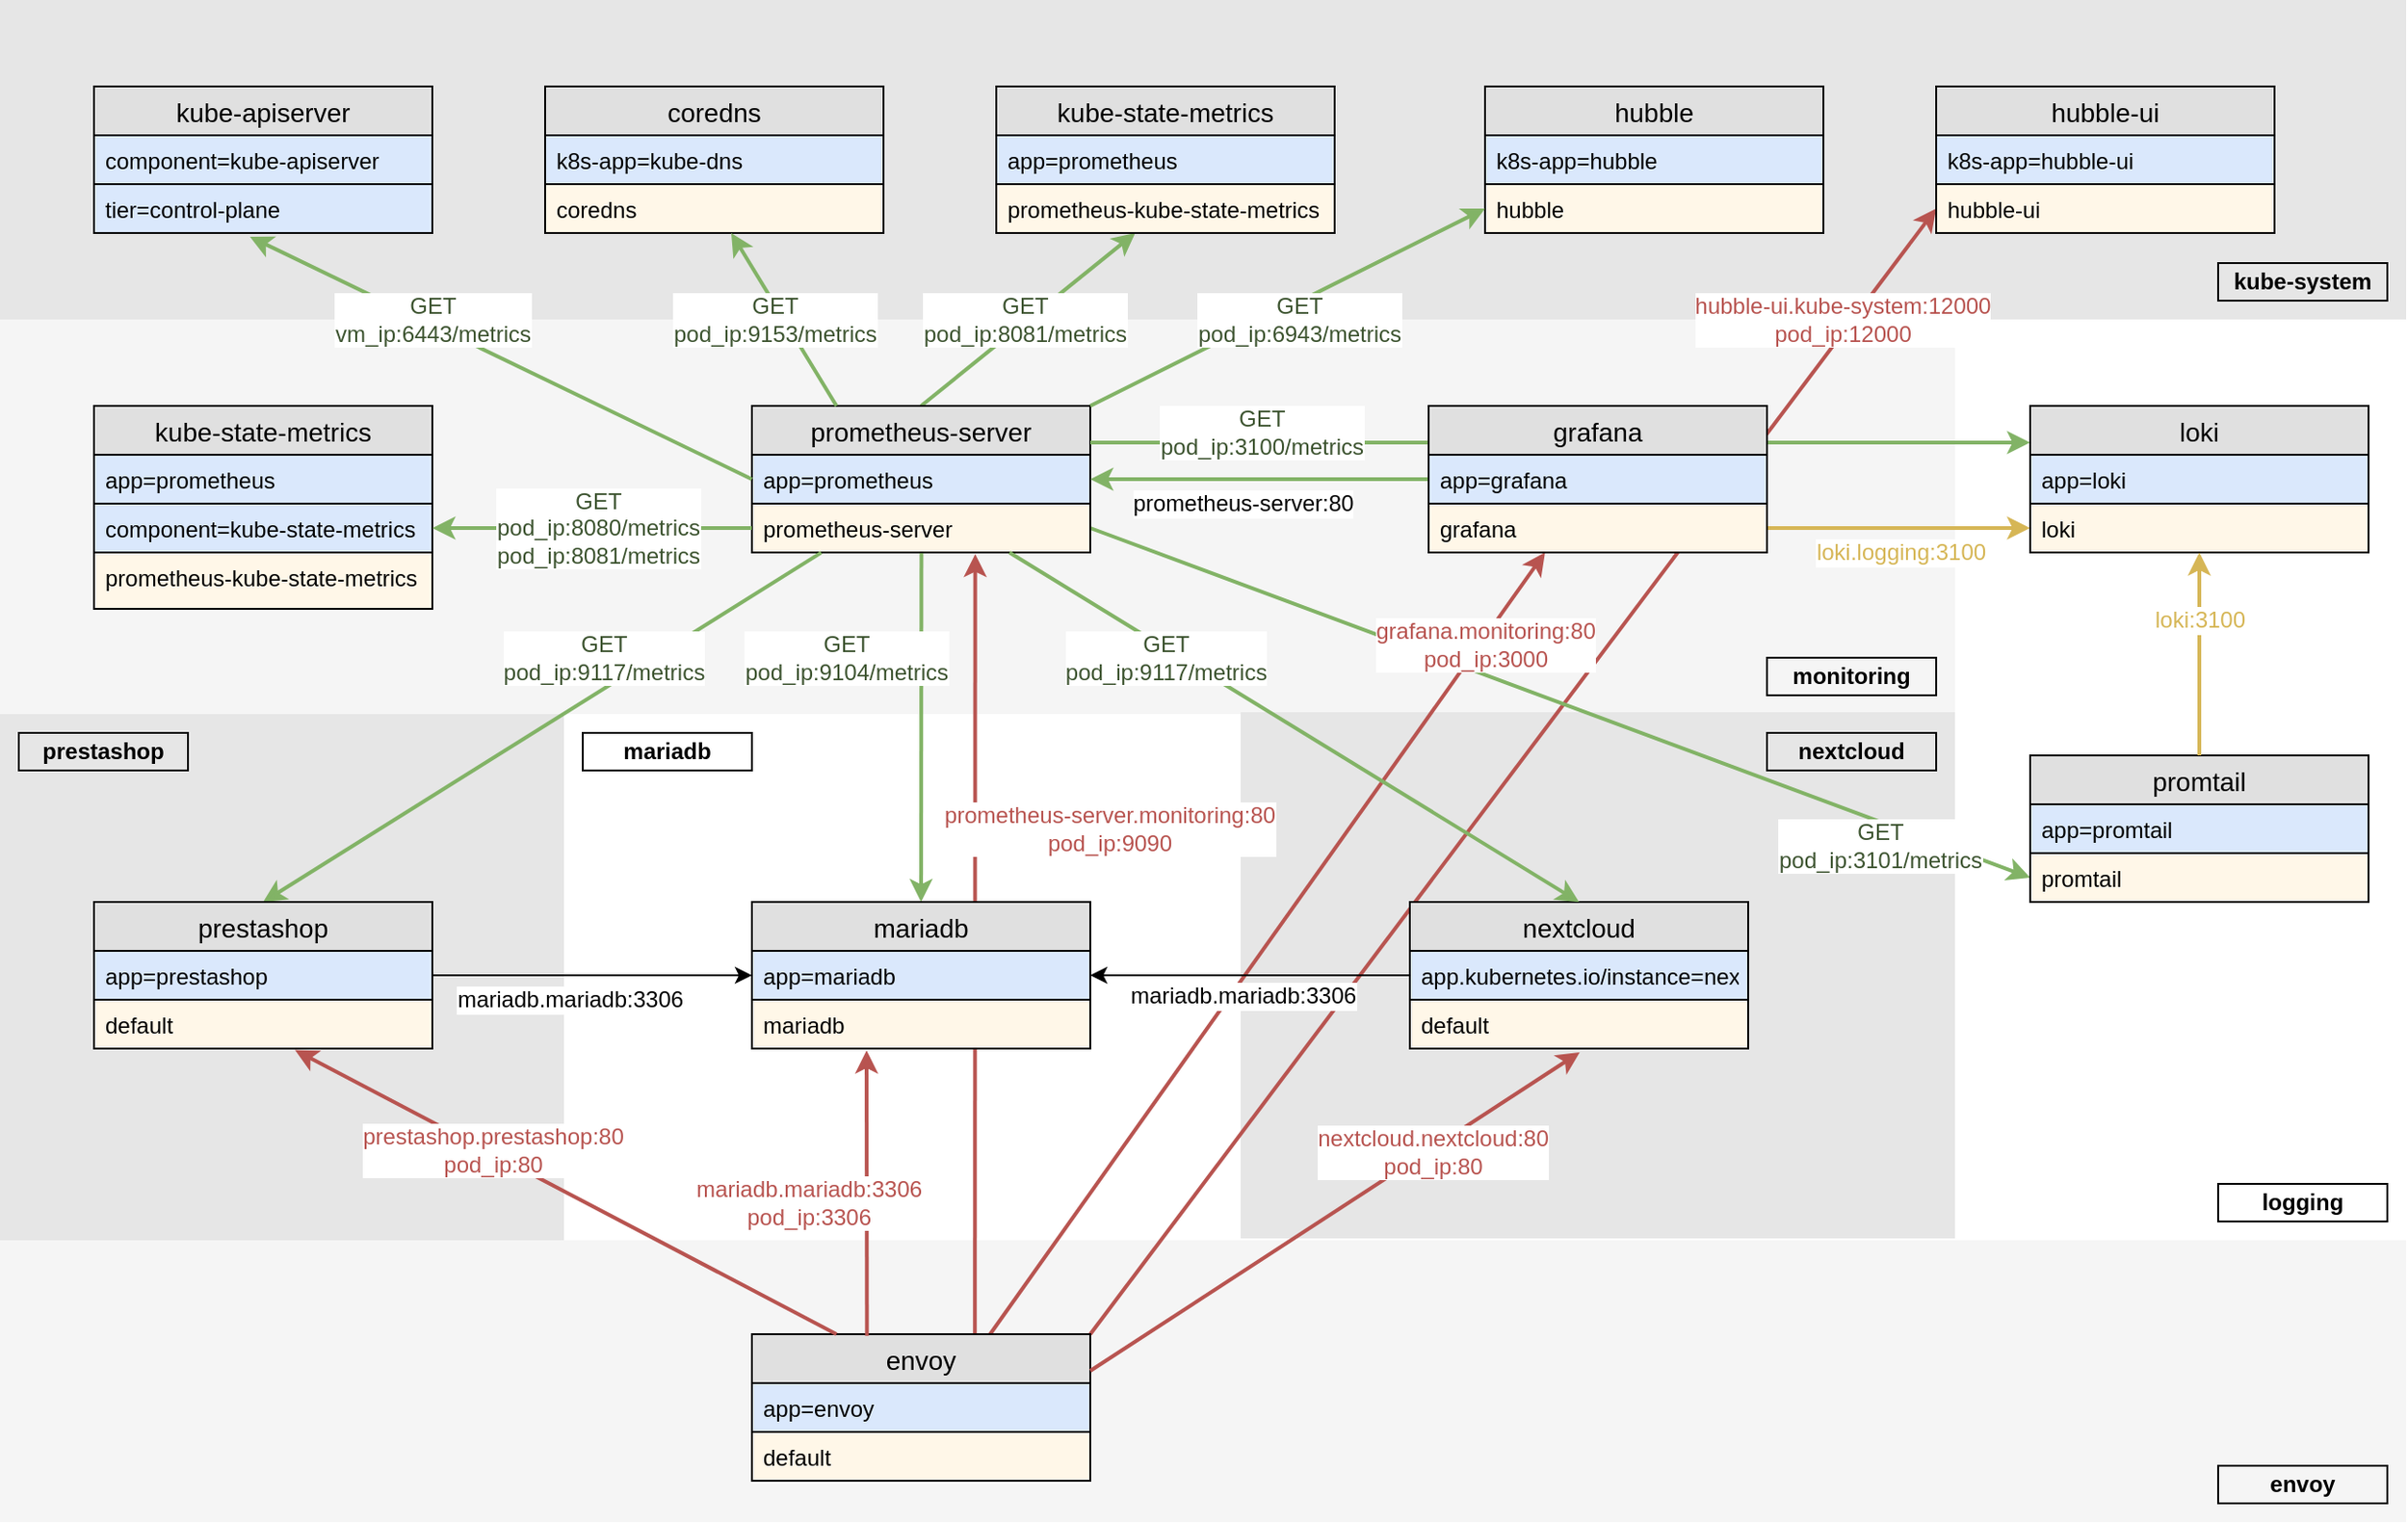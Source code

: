 <mxfile version="12.7.4" type="device"><diagram id="OmzYwSJFdcHdsEISzVoW" name="Page-1"><mxGraphModel dx="2478" dy="875" grid="1" gridSize="10" guides="1" tooltips="1" connect="1" arrows="1" fold="1" page="1" pageScale="1" pageWidth="850" pageHeight="1100" math="0" shadow="0"><root><mxCell id="0"/><mxCell id="1" parent="0"/><mxCell id="X1Ym4jdZmWMweIxiqoAZ-122" value="" style="rounded=0;whiteSpace=wrap;html=1;strokeWidth=1;strokeColor=none;fillColor=#f5f5f5;fontColor=#333333;" parent="1" vertex="1"><mxGeometry x="-20" y="210" width="1040" height="230" as="geometry"/></mxCell><mxCell id="X1Ym4jdZmWMweIxiqoAZ-121" value="" style="rounded=0;whiteSpace=wrap;html=1;strokeWidth=1;strokeColor=none;fillColor=#E6E6E6;fontColor=#333333;" parent="1" vertex="1"><mxGeometry x="-20" y="60" width="1280" height="170" as="geometry"/></mxCell><mxCell id="X1Ym4jdZmWMweIxiqoAZ-126" value="" style="rounded=0;whiteSpace=wrap;html=1;strokeWidth=1;strokeColor=none;fillColor=#f5f5f5;fontColor=#333333;" parent="1" vertex="1"><mxGeometry x="-20" y="720" width="1280" height="150" as="geometry"/></mxCell><mxCell id="X1Ym4jdZmWMweIxiqoAZ-127" value="" style="rounded=0;whiteSpace=wrap;html=1;strokeWidth=1;strokeColor=none;" parent="1" vertex="1"><mxGeometry x="280" y="440" width="360" height="280" as="geometry"/></mxCell><mxCell id="X1Ym4jdZmWMweIxiqoAZ-125" value="" style="rounded=0;whiteSpace=wrap;html=1;strokeWidth=1;strokeColor=none;fillColor=#E6E6E6;fontColor=#333333;" parent="1" vertex="1"><mxGeometry x="640" y="439" width="380" height="280" as="geometry"/></mxCell><mxCell id="iDBo-_XkelzZyoBAaveN-20" value="" style="endArrow=classic;html=1;entryX=0;entryY=0.5;entryDx=0;entryDy=0;fillColor=#f8cecc;strokeColor=#b85450;strokeWidth=2;exitX=1;exitY=0;exitDx=0;exitDy=0;" parent="1" source="X1Ym4jdZmWMweIxiqoAZ-90" target="iDBo-_XkelzZyoBAaveN-19" edge="1"><mxGeometry width="50" height="50" relative="1" as="geometry"><mxPoint x="516" y="781" as="sourcePoint"/><mxPoint x="811.92" y="364" as="targetPoint"/></mxGeometry></mxCell><mxCell id="iDBo-_XkelzZyoBAaveN-21" value="&lt;div&gt;&lt;font color=&quot;#B85450&quot;&gt;hubble-ui.kube-system:12000&lt;/font&gt;&lt;/div&gt;&lt;div&gt;&lt;font color=&quot;#B85450&quot;&gt;pod_ip:12000&lt;br&gt;&lt;/font&gt;&lt;/div&gt;" style="text;html=1;align=center;verticalAlign=middle;resizable=0;points=[];labelBackgroundColor=#ffffff;" parent="iDBo-_XkelzZyoBAaveN-20" vertex="1" connectable="0"><mxGeometry x="0.77" y="-2" relative="1" as="geometry"><mxPoint y="-11.32" as="offset"/></mxGeometry></mxCell><mxCell id="X1Ym4jdZmWMweIxiqoAZ-128" value="" style="rounded=0;whiteSpace=wrap;html=1;strokeWidth=1;strokeColor=none;" parent="1" vertex="1"><mxGeometry x="1020" y="230" width="240" height="490" as="geometry"/></mxCell><mxCell id="iDBo-_XkelzZyoBAaveN-7" value="" style="endArrow=classic;html=1;exitX=1;exitY=0.5;exitDx=0;exitDy=0;entryX=0;entryY=0.5;entryDx=0;entryDy=0;strokeWidth=2;fillColor=#d5e8d4;strokeColor=#82b366;" parent="1" source="X1Ym4jdZmWMweIxiqoAZ-37" target="X1Ym4jdZmWMweIxiqoAZ-114" edge="1"><mxGeometry width="50" height="50" relative="1" as="geometry"><mxPoint x="526.98" y="364" as="sourcePoint"/><mxPoint x="830" y="550" as="targetPoint"/></mxGeometry></mxCell><mxCell id="iDBo-_XkelzZyoBAaveN-8" value="&lt;div&gt;&lt;font color=&quot;#3D5430&quot;&gt;GET&lt;br&gt;&lt;/font&gt;&lt;/div&gt;&lt;div&gt;&lt;font color=&quot;#3D5430&quot;&gt;pod_ip:3101/metrics&lt;/font&gt;&lt;/div&gt;" style="text;html=1;align=center;verticalAlign=middle;resizable=0;points=[];labelBackgroundColor=#ffffff;" parent="iDBo-_XkelzZyoBAaveN-7" vertex="1" connectable="0"><mxGeometry x="-0.241" relative="1" as="geometry"><mxPoint x="229.96" y="98.31" as="offset"/></mxGeometry></mxCell><mxCell id="X1Ym4jdZmWMweIxiqoAZ-123" value="" style="rounded=0;whiteSpace=wrap;html=1;strokeWidth=1;strokeColor=none;fillColor=#E6E6E6;fontColor=#333333;" parent="1" vertex="1"><mxGeometry x="-20" y="440" width="300" height="280" as="geometry"/></mxCell><mxCell id="X1Ym4jdZmWMweIxiqoAZ-101" value="" style="endArrow=classic;html=1;exitX=0.7;exitY=0.013;exitDx=0;exitDy=0;entryX=0.344;entryY=1;entryDx=0;entryDy=0;entryPerimeter=0;fillColor=#f8cecc;strokeColor=#b85450;strokeWidth=2;exitPerimeter=0;" parent="1" source="X1Ym4jdZmWMweIxiqoAZ-90" target="X1Ym4jdZmWMweIxiqoAZ-57" edge="1"><mxGeometry width="50" height="50" relative="1" as="geometry"><mxPoint x="600" y="790" as="sourcePoint"/><mxPoint x="905.36" y="640.002" as="targetPoint"/></mxGeometry></mxCell><mxCell id="X1Ym4jdZmWMweIxiqoAZ-106" value="&lt;div&gt;&lt;font color=&quot;#B85450&quot;&gt;grafana.monitoring:80&lt;/font&gt;&lt;/div&gt;&lt;div&gt;&lt;font color=&quot;#B85450&quot;&gt;pod_ip:3000&lt;br&gt;&lt;/font&gt;&lt;/div&gt;" style="text;html=1;align=center;verticalAlign=middle;resizable=0;points=[];labelBackgroundColor=#ffffff;" parent="X1Ym4jdZmWMweIxiqoAZ-101" vertex="1" connectable="0"><mxGeometry x="0.77" y="-2" relative="1" as="geometry"><mxPoint as="offset"/></mxGeometry></mxCell><mxCell id="X1Ym4jdZmWMweIxiqoAZ-100" value="" style="endArrow=classic;html=1;entryX=0.66;entryY=1.032;entryDx=0;entryDy=0;entryPerimeter=0;exitX=0.659;exitY=0;exitDx=0;exitDy=0;fillColor=#f8cecc;strokeColor=#b85450;strokeWidth=2;exitPerimeter=0;" parent="1" source="X1Ym4jdZmWMweIxiqoAZ-90" target="X1Ym4jdZmWMweIxiqoAZ-37" edge="1"><mxGeometry width="50" height="50" relative="1" as="geometry"><mxPoint x="500.72" y="653.79" as="sourcePoint"/><mxPoint x="500.0" y="504.208" as="targetPoint"/></mxGeometry></mxCell><mxCell id="X1Ym4jdZmWMweIxiqoAZ-105" value="&lt;div&gt;&lt;font color=&quot;#B85450&quot;&gt;prometheus-server.monitoring:80&lt;/font&gt;&lt;/div&gt;&lt;div&gt;&lt;font color=&quot;#B85450&quot;&gt;&lt;font color=&quot;#B85450&quot;&gt;pod_ip:9090&lt;/font&gt;&lt;/font&gt;&lt;/div&gt;" style="text;html=1;align=center;verticalAlign=middle;resizable=0;points=[];labelBackgroundColor=#ffffff;" parent="X1Ym4jdZmWMweIxiqoAZ-100" vertex="1" connectable="0"><mxGeometry x="-0.427" relative="1" as="geometry"><mxPoint x="71.33" y="-150" as="offset"/></mxGeometry></mxCell><mxCell id="X1Ym4jdZmWMweIxiqoAZ-13" value="" style="endArrow=classic;html=1;exitX=0.5;exitY=0;exitDx=0;exitDy=0;strokeWidth=2;fillColor=#d5e8d4;strokeColor=#82b366;" parent="1" source="X1Ym4jdZmWMweIxiqoAZ-35" target="X1Ym4jdZmWMweIxiqoAZ-51" edge="1"><mxGeometry width="50" height="50" relative="1" as="geometry"><mxPoint x="485" y="330" as="sourcePoint"/><mxPoint x="490" y="220" as="targetPoint"/></mxGeometry></mxCell><mxCell id="X1Ym4jdZmWMweIxiqoAZ-16" value="&lt;div&gt;&lt;font color=&quot;#3D5430&quot;&gt;GET&lt;/font&gt;&lt;/div&gt;&lt;div&gt;&lt;font color=&quot;#3D5430&quot;&gt;pod_ip:8081/metrics&lt;br&gt;&lt;/font&gt;&lt;/div&gt;" style="text;html=1;align=center;verticalAlign=middle;resizable=0;points=[];labelBackgroundColor=#ffffff;" parent="X1Ym4jdZmWMweIxiqoAZ-13" vertex="1" connectable="0"><mxGeometry x="0.5" y="-2" relative="1" as="geometry"><mxPoint x="-32.26" y="21.18" as="offset"/></mxGeometry></mxCell><mxCell id="X1Ym4jdZmWMweIxiqoAZ-35" value="prometheus-server" style="swimlane;fontStyle=0;childLayout=stackLayout;horizontal=1;startSize=26;fillColor=#e0e0e0;horizontalStack=0;resizeParent=1;resizeParentMax=0;resizeLast=0;collapsible=1;marginBottom=0;swimlaneFillColor=#ffffff;align=center;fontSize=14;strokeColor=#000000;strokeWidth=1;" parent="1" vertex="1"><mxGeometry x="380" y="276" width="180" height="78" as="geometry"/></mxCell><mxCell id="X1Ym4jdZmWMweIxiqoAZ-36" value="app=prometheus" style="text;strokeColor=#000000;fillColor=#dae8fc;spacingLeft=4;spacingRight=4;overflow=hidden;rotatable=0;points=[[0,0.5],[1,0.5]];portConstraint=eastwest;fontSize=12;" parent="X1Ym4jdZmWMweIxiqoAZ-35" vertex="1"><mxGeometry y="26" width="180" height="26" as="geometry"/></mxCell><mxCell id="X1Ym4jdZmWMweIxiqoAZ-37" value="prometheus-server" style="text;strokeColor=#000000;fillColor=#FFF7E8;spacingLeft=4;spacingRight=4;overflow=hidden;rotatable=0;points=[[0,0.5],[1,0.5]];portConstraint=eastwest;fontSize=12;" parent="X1Ym4jdZmWMweIxiqoAZ-35" vertex="1"><mxGeometry y="52" width="180" height="26" as="geometry"/></mxCell><mxCell id="X1Ym4jdZmWMweIxiqoAZ-49" value="kube-state-metrics" style="swimlane;fontStyle=0;childLayout=stackLayout;horizontal=1;startSize=26;fillColor=#e0e0e0;horizontalStack=0;resizeParent=1;resizeParentMax=0;resizeLast=0;collapsible=1;marginBottom=0;swimlaneFillColor=#ffffff;align=center;fontSize=14;strokeColor=#000000;strokeWidth=1;" parent="1" vertex="1"><mxGeometry x="510" y="106" width="180" height="78" as="geometry"/></mxCell><mxCell id="X1Ym4jdZmWMweIxiqoAZ-50" value="app=prometheus" style="text;strokeColor=#000000;fillColor=#dae8fc;spacingLeft=4;spacingRight=4;overflow=hidden;rotatable=0;points=[[0,0.5],[1,0.5]];portConstraint=eastwest;fontSize=12;" parent="X1Ym4jdZmWMweIxiqoAZ-49" vertex="1"><mxGeometry y="26" width="180" height="26" as="geometry"/></mxCell><mxCell id="X1Ym4jdZmWMweIxiqoAZ-51" value="prometheus-kube-state-metrics" style="text;strokeColor=#000000;fillColor=#FFF7E8;spacingLeft=4;spacingRight=4;overflow=hidden;rotatable=0;points=[[0,0.5],[1,0.5]];portConstraint=eastwest;fontSize=12;" parent="X1Ym4jdZmWMweIxiqoAZ-49" vertex="1"><mxGeometry y="52" width="180" height="26" as="geometry"/></mxCell><mxCell id="X1Ym4jdZmWMweIxiqoAZ-58" value="" style="endArrow=classic;html=1;entryX=1;entryY=0.5;entryDx=0;entryDy=0;exitX=0;exitY=0.5;exitDx=0;exitDy=0;strokeWidth=2;fillColor=#d5e8d4;strokeColor=#82b366;fontColor=#000000;" parent="1" source="X1Ym4jdZmWMweIxiqoAZ-56" target="X1Ym4jdZmWMweIxiqoAZ-36" edge="1"><mxGeometry width="50" height="50" relative="1" as="geometry"><mxPoint x="640" y="340" as="sourcePoint"/><mxPoint x="690" y="290" as="targetPoint"/></mxGeometry></mxCell><mxCell id="X1Ym4jdZmWMweIxiqoAZ-59" value="&lt;div&gt;&lt;font&gt;prometheus-server:80&lt;/font&gt;&lt;/div&gt;" style="text;html=1;align=center;verticalAlign=middle;resizable=0;points=[];labelBackgroundColor=#ffffff;fontColor=#000000;" parent="X1Ym4jdZmWMweIxiqoAZ-58" vertex="1" connectable="0"><mxGeometry x="0.635" relative="1" as="geometry"><mxPoint x="47.5" y="13" as="offset"/></mxGeometry></mxCell><mxCell id="X1Ym4jdZmWMweIxiqoAZ-60" value="" style="endArrow=classic;html=1;entryX=0.5;entryY=0;entryDx=0;entryDy=0;exitX=0.501;exitY=1.014;exitDx=0;exitDy=0;exitPerimeter=0;strokeWidth=2;fillColor=#d5e8d4;strokeColor=#82b366;" parent="1" source="X1Ym4jdZmWMweIxiqoAZ-37" target="X1Ym4jdZmWMweIxiqoAZ-78" edge="1"><mxGeometry width="50" height="50" relative="1" as="geometry"><mxPoint x="470" y="353" as="sourcePoint"/><mxPoint x="465" y="515" as="targetPoint"/></mxGeometry></mxCell><mxCell id="X1Ym4jdZmWMweIxiqoAZ-61" value="&lt;div&gt;&lt;font color=&quot;#3D5430&quot;&gt;GET&lt;br&gt;&lt;/font&gt;&lt;/div&gt;&lt;div&gt;&lt;font color=&quot;#3D5430&quot;&gt;pod_ip:9104/metrics&lt;/font&gt;&lt;/div&gt;" style="text;html=1;align=center;verticalAlign=middle;resizable=0;points=[];labelBackgroundColor=#ffffff;" parent="X1Ym4jdZmWMweIxiqoAZ-60" vertex="1" connectable="0"><mxGeometry x="-0.241" relative="1" as="geometry"><mxPoint x="-40.11" y="-15.2" as="offset"/></mxGeometry></mxCell><mxCell id="X1Ym4jdZmWMweIxiqoAZ-63" value="coredns" style="swimlane;fontStyle=0;childLayout=stackLayout;horizontal=1;startSize=26;fillColor=#e0e0e0;horizontalStack=0;resizeParent=1;resizeParentMax=0;resizeLast=0;collapsible=1;marginBottom=0;swimlaneFillColor=#ffffff;align=center;fontSize=14;strokeColor=#000000;strokeWidth=1;" parent="1" vertex="1"><mxGeometry x="270" y="106" width="180" height="78" as="geometry"/></mxCell><mxCell id="X1Ym4jdZmWMweIxiqoAZ-64" value="k8s-app=kube-dns" style="text;strokeColor=#000000;fillColor=#dae8fc;spacingLeft=4;spacingRight=4;overflow=hidden;rotatable=0;points=[[0,0.5],[1,0.5]];portConstraint=eastwest;fontSize=12;" parent="X1Ym4jdZmWMweIxiqoAZ-63" vertex="1"><mxGeometry y="26" width="180" height="26" as="geometry"/></mxCell><mxCell id="X1Ym4jdZmWMweIxiqoAZ-65" value="coredns" style="text;strokeColor=#000000;fillColor=#FFF7E8;spacingLeft=4;spacingRight=4;overflow=hidden;rotatable=0;points=[[0,0.5],[1,0.5]];portConstraint=eastwest;fontSize=12;" parent="X1Ym4jdZmWMweIxiqoAZ-63" vertex="1"><mxGeometry y="52" width="180" height="26" as="geometry"/></mxCell><mxCell id="X1Ym4jdZmWMweIxiqoAZ-66" value="" style="endArrow=classic;html=1;entryX=0.55;entryY=1;entryDx=0;entryDy=0;entryPerimeter=0;exitX=0.25;exitY=0;exitDx=0;exitDy=0;strokeWidth=2;fillColor=#d5e8d4;strokeColor=#82b366;" parent="1" source="X1Ym4jdZmWMweIxiqoAZ-35" target="X1Ym4jdZmWMweIxiqoAZ-65" edge="1"><mxGeometry width="50" height="50" relative="1" as="geometry"><mxPoint x="250" y="340" as="sourcePoint"/><mxPoint x="300" y="290" as="targetPoint"/></mxGeometry></mxCell><mxCell id="X1Ym4jdZmWMweIxiqoAZ-67" value="&lt;div&gt;&lt;font color=&quot;#3D5430&quot;&gt;GET&lt;/font&gt;&lt;/div&gt;&lt;div&gt;&lt;font color=&quot;#3D5430&quot;&gt;pod_ip:9153/metrics&lt;br&gt;&lt;/font&gt;&lt;/div&gt;" style="text;html=1;align=center;verticalAlign=middle;resizable=0;points=[];labelBackgroundColor=#ffffff;" parent="X1Ym4jdZmWMweIxiqoAZ-66" vertex="1" connectable="0"><mxGeometry x="0.236" relative="1" as="geometry"><mxPoint x="1.01" y="10.64" as="offset"/></mxGeometry></mxCell><mxCell id="X1Ym4jdZmWMweIxiqoAZ-68" value="kube-apiserver" style="swimlane;fontStyle=0;childLayout=stackLayout;horizontal=1;startSize=26;fillColor=#e0e0e0;horizontalStack=0;resizeParent=1;resizeParentMax=0;resizeLast=0;collapsible=1;marginBottom=0;swimlaneFillColor=#ffffff;align=center;fontSize=14;strokeColor=#000000;strokeWidth=1;" parent="1" vertex="1"><mxGeometry x="30" y="106" width="180" height="78" as="geometry"/></mxCell><mxCell id="X1Ym4jdZmWMweIxiqoAZ-69" value="component=kube-apiserver" style="text;strokeColor=#000000;fillColor=#dae8fc;spacingLeft=4;spacingRight=4;overflow=hidden;rotatable=0;points=[[0,0.5],[1,0.5]];portConstraint=eastwest;fontSize=12;" parent="X1Ym4jdZmWMweIxiqoAZ-68" vertex="1"><mxGeometry y="26" width="180" height="26" as="geometry"/></mxCell><mxCell id="X1Ym4jdZmWMweIxiqoAZ-70" value="tier=control-plane" style="text;strokeColor=#000000;fillColor=#dae8fc;spacingLeft=4;spacingRight=4;overflow=hidden;rotatable=0;points=[[0,0.5],[1,0.5]];portConstraint=eastwest;fontSize=12;" parent="X1Ym4jdZmWMweIxiqoAZ-68" vertex="1"><mxGeometry y="52" width="180" height="26" as="geometry"/></mxCell><mxCell id="X1Ym4jdZmWMweIxiqoAZ-71" value="" style="endArrow=classic;html=1;entryX=0.461;entryY=1.077;entryDx=0;entryDy=0;entryPerimeter=0;exitX=0;exitY=0.5;exitDx=0;exitDy=0;strokeWidth=2;fillColor=#d5e8d4;strokeColor=#82b366;" parent="1" source="X1Ym4jdZmWMweIxiqoAZ-36" target="X1Ym4jdZmWMweIxiqoAZ-70" edge="1"><mxGeometry width="50" height="50" relative="1" as="geometry"><mxPoint x="231" y="325" as="sourcePoint"/><mxPoint x="80" y="188" as="targetPoint"/></mxGeometry></mxCell><mxCell id="X1Ym4jdZmWMweIxiqoAZ-72" value="&lt;div&gt;&lt;font color=&quot;#3D5430&quot;&gt;GET&lt;/font&gt;&lt;/div&gt;&lt;div&gt;&lt;font color=&quot;#3D5430&quot;&gt;vm_ip:6443/metrics&lt;br&gt;&lt;/font&gt;&lt;/div&gt;" style="text;html=1;align=center;verticalAlign=middle;resizable=0;points=[];labelBackgroundColor=#ffffff;" parent="X1Ym4jdZmWMweIxiqoAZ-71" vertex="1" connectable="0"><mxGeometry x="0.236" relative="1" as="geometry"><mxPoint x="-4.82" y="-5.2" as="offset"/></mxGeometry></mxCell><mxCell id="X1Ym4jdZmWMweIxiqoAZ-73" value="" style="endArrow=classic;html=1;exitX=0.205;exitY=1.002;exitDx=0;exitDy=0;exitPerimeter=0;entryX=0.5;entryY=0;entryDx=0;entryDy=0;strokeWidth=2;fillColor=#d5e8d4;strokeColor=#82b366;" parent="1" source="X1Ym4jdZmWMweIxiqoAZ-37" target="X1Ym4jdZmWMweIxiqoAZ-75" edge="1"><mxGeometry width="50" height="50" relative="1" as="geometry"><mxPoint x="351" y="380.002" as="sourcePoint"/><mxPoint x="270" y="520" as="targetPoint"/></mxGeometry></mxCell><mxCell id="X1Ym4jdZmWMweIxiqoAZ-74" value="&lt;div&gt;&lt;font color=&quot;#3D5430&quot;&gt;GET&lt;br&gt;&lt;/font&gt;&lt;/div&gt;&lt;div&gt;&lt;font color=&quot;#3D5430&quot;&gt;pod_ip:9117/metrics&lt;/font&gt;&lt;/div&gt;" style="text;html=1;align=center;verticalAlign=middle;resizable=0;points=[];labelBackgroundColor=#ffffff;" parent="X1Ym4jdZmWMweIxiqoAZ-73" vertex="1" connectable="0"><mxGeometry x="-0.241" relative="1" as="geometry"><mxPoint x="-3.9" y="-14.82" as="offset"/></mxGeometry></mxCell><mxCell id="X1Ym4jdZmWMweIxiqoAZ-75" value="prestashop" style="swimlane;fontStyle=0;childLayout=stackLayout;horizontal=1;startSize=26;fillColor=#e0e0e0;horizontalStack=0;resizeParent=1;resizeParentMax=0;resizeLast=0;collapsible=1;marginBottom=0;swimlaneFillColor=#ffffff;align=center;fontSize=14;strokeColor=#000000;strokeWidth=1;" parent="1" vertex="1"><mxGeometry x="30" y="540" width="180" height="78" as="geometry"/></mxCell><mxCell id="X1Ym4jdZmWMweIxiqoAZ-76" value="app=prestashop" style="text;strokeColor=#000000;fillColor=#dae8fc;spacingLeft=4;spacingRight=4;overflow=hidden;rotatable=0;points=[[0,0.5],[1,0.5]];portConstraint=eastwest;fontSize=12;" parent="X1Ym4jdZmWMweIxiqoAZ-75" vertex="1"><mxGeometry y="26" width="180" height="26" as="geometry"/></mxCell><mxCell id="X1Ym4jdZmWMweIxiqoAZ-77" value="default" style="text;strokeColor=#000000;fillColor=#FFF7E8;spacingLeft=4;spacingRight=4;overflow=hidden;rotatable=0;points=[[0,0.5],[1,0.5]];portConstraint=eastwest;fontSize=12;" parent="X1Ym4jdZmWMweIxiqoAZ-75" vertex="1"><mxGeometry y="52" width="180" height="26" as="geometry"/></mxCell><mxCell id="X1Ym4jdZmWMweIxiqoAZ-78" value="mariadb" style="swimlane;fontStyle=0;childLayout=stackLayout;horizontal=1;startSize=26;fillColor=#e0e0e0;horizontalStack=0;resizeParent=1;resizeParentMax=0;resizeLast=0;collapsible=1;marginBottom=0;swimlaneFillColor=#ffffff;align=center;fontSize=14;strokeColor=#000000;strokeWidth=1;" parent="1" vertex="1"><mxGeometry x="380" y="540" width="180" height="78" as="geometry"/></mxCell><mxCell id="X1Ym4jdZmWMweIxiqoAZ-79" value="app=mariadb" style="text;strokeColor=#000000;fillColor=#dae8fc;spacingLeft=4;spacingRight=4;overflow=hidden;rotatable=0;points=[[0,0.5],[1,0.5]];portConstraint=eastwest;fontSize=12;" parent="X1Ym4jdZmWMweIxiqoAZ-78" vertex="1"><mxGeometry y="26" width="180" height="26" as="geometry"/></mxCell><mxCell id="X1Ym4jdZmWMweIxiqoAZ-80" value="mariadb" style="text;strokeColor=#000000;fillColor=#FFF7E8;spacingLeft=4;spacingRight=4;overflow=hidden;rotatable=0;points=[[0,0.5],[1,0.5]];portConstraint=eastwest;fontSize=12;" parent="X1Ym4jdZmWMweIxiqoAZ-78" vertex="1"><mxGeometry y="52" width="180" height="26" as="geometry"/></mxCell><mxCell id="X1Ym4jdZmWMweIxiqoAZ-81" value="nextcloud" style="swimlane;fontStyle=0;childLayout=stackLayout;horizontal=1;startSize=26;fillColor=#e0e0e0;horizontalStack=0;resizeParent=1;resizeParentMax=0;resizeLast=0;collapsible=1;marginBottom=0;swimlaneFillColor=#ffffff;align=center;fontSize=14;strokeColor=#000000;strokeWidth=1;" parent="1" vertex="1"><mxGeometry x="730" y="540" width="180" height="78" as="geometry"/></mxCell><mxCell id="X1Ym4jdZmWMweIxiqoAZ-82" value="app.kubernetes.io/instance=nextcloud" style="text;strokeColor=#000000;fillColor=#dae8fc;spacingLeft=4;spacingRight=4;overflow=hidden;rotatable=0;points=[[0,0.5],[1,0.5]];portConstraint=eastwest;fontSize=12;" parent="X1Ym4jdZmWMweIxiqoAZ-81" vertex="1"><mxGeometry y="26" width="180" height="26" as="geometry"/></mxCell><mxCell id="X1Ym4jdZmWMweIxiqoAZ-83" value="default" style="text;strokeColor=#000000;fillColor=#FFF7E8;spacingLeft=4;spacingRight=4;overflow=hidden;rotatable=0;points=[[0,0.5],[1,0.5]];portConstraint=eastwest;fontSize=12;" parent="X1Ym4jdZmWMweIxiqoAZ-81" vertex="1"><mxGeometry y="52" width="180" height="26" as="geometry"/></mxCell><mxCell id="X1Ym4jdZmWMweIxiqoAZ-84" value="" style="endArrow=classic;html=1;exitX=0.761;exitY=1;exitDx=0;exitDy=0;exitPerimeter=0;entryX=0.5;entryY=0;entryDx=0;entryDy=0;strokeWidth=2;fillColor=#d5e8d4;strokeColor=#82b366;" parent="1" source="X1Ym4jdZmWMweIxiqoAZ-37" target="X1Ym4jdZmWMweIxiqoAZ-81" edge="1"><mxGeometry width="50" height="50" relative="1" as="geometry"><mxPoint x="424.92" y="366.002" as="sourcePoint"/><mxPoint x="180" y="550" as="targetPoint"/></mxGeometry></mxCell><mxCell id="X1Ym4jdZmWMweIxiqoAZ-85" value="&lt;div&gt;&lt;font color=&quot;#3D5430&quot;&gt;GET&lt;br&gt;&lt;/font&gt;&lt;/div&gt;&lt;div&gt;&lt;font color=&quot;#3D5430&quot;&gt;pod_ip:9117/metrics&lt;/font&gt;&lt;/div&gt;" style="text;html=1;align=center;verticalAlign=middle;resizable=0;points=[];labelBackgroundColor=#ffffff;" parent="X1Ym4jdZmWMweIxiqoAZ-84" vertex="1" connectable="0"><mxGeometry x="-0.241" relative="1" as="geometry"><mxPoint x="-32.03" y="-14.62" as="offset"/></mxGeometry></mxCell><mxCell id="X1Ym4jdZmWMweIxiqoAZ-86" value="" style="endArrow=classic;html=1;entryX=0;entryY=0.5;entryDx=0;entryDy=0;exitX=1;exitY=0.5;exitDx=0;exitDy=0;" parent="1" source="X1Ym4jdZmWMweIxiqoAZ-76" target="X1Ym4jdZmWMweIxiqoAZ-79" edge="1"><mxGeometry width="50" height="50" relative="1" as="geometry"><mxPoint x="320" y="730" as="sourcePoint"/><mxPoint x="370" y="680" as="targetPoint"/></mxGeometry></mxCell><mxCell id="X1Ym4jdZmWMweIxiqoAZ-88" value="mariadb.mariadb:3306" style="text;html=1;align=center;verticalAlign=middle;resizable=0;points=[];labelBackgroundColor=#ffffff;" parent="X1Ym4jdZmWMweIxiqoAZ-86" vertex="1" connectable="0"><mxGeometry x="-0.147" y="-1" relative="1" as="geometry"><mxPoint y="12" as="offset"/></mxGeometry></mxCell><mxCell id="X1Ym4jdZmWMweIxiqoAZ-87" value="" style="endArrow=classic;html=1;entryX=1;entryY=0.5;entryDx=0;entryDy=0;exitX=0;exitY=0.5;exitDx=0;exitDy=0;" parent="1" source="X1Ym4jdZmWMweIxiqoAZ-82" target="X1Ym4jdZmWMweIxiqoAZ-79" edge="1"><mxGeometry width="50" height="50" relative="1" as="geometry"><mxPoint x="270" y="589.0" as="sourcePoint"/><mxPoint x="390" y="589.0" as="targetPoint"/></mxGeometry></mxCell><mxCell id="X1Ym4jdZmWMweIxiqoAZ-89" value="mariadb.mariadb:3306" style="text;html=1;align=center;verticalAlign=middle;resizable=0;points=[];labelBackgroundColor=#ffffff;" parent="X1Ym4jdZmWMweIxiqoAZ-87" vertex="1" connectable="0"><mxGeometry x="-0.218" y="1" relative="1" as="geometry"><mxPoint x="-22.43" y="10" as="offset"/></mxGeometry></mxCell><mxCell id="X1Ym4jdZmWMweIxiqoAZ-90" value="envoy" style="swimlane;fontStyle=0;childLayout=stackLayout;horizontal=1;startSize=26;fillColor=#e0e0e0;horizontalStack=0;resizeParent=1;resizeParentMax=0;resizeLast=0;collapsible=1;marginBottom=0;swimlaneFillColor=#ffffff;align=center;fontSize=14;strokeColor=#000000;strokeWidth=1;" parent="1" vertex="1"><mxGeometry x="380" y="770" width="180" height="78" as="geometry"/></mxCell><mxCell id="X1Ym4jdZmWMweIxiqoAZ-91" value="app=envoy" style="text;strokeColor=#000000;fillColor=#dae8fc;spacingLeft=4;spacingRight=4;overflow=hidden;rotatable=0;points=[[0,0.5],[1,0.5]];portConstraint=eastwest;fontSize=12;" parent="X1Ym4jdZmWMweIxiqoAZ-90" vertex="1"><mxGeometry y="26" width="180" height="26" as="geometry"/></mxCell><mxCell id="X1Ym4jdZmWMweIxiqoAZ-92" value="default" style="text;strokeColor=#000000;fillColor=#FFF7E8;spacingLeft=4;spacingRight=4;overflow=hidden;rotatable=0;points=[[0,0.5],[1,0.5]];portConstraint=eastwest;fontSize=12;" parent="X1Ym4jdZmWMweIxiqoAZ-90" vertex="1"><mxGeometry y="52" width="180" height="26" as="geometry"/></mxCell><mxCell id="X1Ym4jdZmWMweIxiqoAZ-94" value="" style="endArrow=classic;html=1;entryX=0.594;entryY=1.031;entryDx=0;entryDy=0;entryPerimeter=0;exitX=0.25;exitY=0;exitDx=0;exitDy=0;fillColor=#f8cecc;strokeColor=#b85450;strokeWidth=2;" parent="1" source="X1Ym4jdZmWMweIxiqoAZ-90" target="X1Ym4jdZmWMweIxiqoAZ-77" edge="1"><mxGeometry width="50" height="50" relative="1" as="geometry"><mxPoint x="310" y="730" as="sourcePoint"/><mxPoint x="360" y="680" as="targetPoint"/></mxGeometry></mxCell><mxCell id="X1Ym4jdZmWMweIxiqoAZ-103" value="&lt;div&gt;&lt;font color=&quot;#B85450&quot;&gt;prestashop.prestashop:80&lt;/font&gt;&lt;/div&gt;&lt;div&gt;&lt;font color=&quot;#B85450&quot;&gt;pod_ip:80&lt;br&gt;&lt;/font&gt;&lt;/div&gt;" style="text;html=1;align=center;verticalAlign=middle;resizable=0;points=[];labelBackgroundColor=#ffffff;" parent="X1Ym4jdZmWMweIxiqoAZ-94" vertex="1" connectable="0"><mxGeometry x="0.276" y="-2" relative="1" as="geometry"><mxPoint as="offset"/></mxGeometry></mxCell><mxCell id="X1Ym4jdZmWMweIxiqoAZ-98" value="" style="endArrow=classic;html=1;exitX=0.34;exitY=0.011;exitDx=0;exitDy=0;fillColor=#f8cecc;strokeColor=#b85450;strokeWidth=2;exitPerimeter=0;" parent="1" source="X1Ym4jdZmWMweIxiqoAZ-90" edge="1"><mxGeometry width="50" height="50" relative="1" as="geometry"><mxPoint x="445.0" y="770" as="sourcePoint"/><mxPoint x="441" y="619" as="targetPoint"/></mxGeometry></mxCell><mxCell id="X1Ym4jdZmWMweIxiqoAZ-104" value="&lt;div&gt;&lt;font color=&quot;#B85450&quot;&gt;mariadb.mariadb:3306&lt;/font&gt;&lt;/div&gt;&lt;div&gt;&lt;font color=&quot;#B85450&quot;&gt;pod_ip:3306&lt;br&gt;&lt;/font&gt;&lt;/div&gt;" style="text;html=1;align=center;verticalAlign=middle;resizable=0;points=[];labelBackgroundColor=#ffffff;" parent="X1Ym4jdZmWMweIxiqoAZ-98" vertex="1" connectable="0"><mxGeometry x="0.25" y="-1" relative="1" as="geometry"><mxPoint x="-32.07" y="24.32" as="offset"/></mxGeometry></mxCell><mxCell id="X1Ym4jdZmWMweIxiqoAZ-99" value="" style="endArrow=classic;html=1;exitX=1;exitY=0.25;exitDx=0;exitDy=0;entryX=0.502;entryY=1.077;entryDx=0;entryDy=0;entryPerimeter=0;fillColor=#f8cecc;strokeColor=#b85450;strokeWidth=2;" parent="1" source="X1Ym4jdZmWMweIxiqoAZ-90" target="X1Ym4jdZmWMweIxiqoAZ-83" edge="1"><mxGeometry width="50" height="50" relative="1" as="geometry"><mxPoint x="680" y="730" as="sourcePoint"/><mxPoint x="730" y="680" as="targetPoint"/></mxGeometry></mxCell><mxCell id="X1Ym4jdZmWMweIxiqoAZ-108" value="&lt;div&gt;&lt;font color=&quot;#B85450&quot;&gt;nextcloud.nextcloud:80&lt;/font&gt;&lt;/div&gt;&lt;div&gt;&lt;font color=&quot;#B85450&quot;&gt;pod_ip:80&lt;br&gt;&lt;/font&gt;&lt;/div&gt;" style="text;html=1;align=center;verticalAlign=middle;resizable=0;points=[];labelBackgroundColor=#ffffff;" parent="X1Ym4jdZmWMweIxiqoAZ-99" vertex="1" connectable="0"><mxGeometry x="0.391" y="-1" relative="1" as="geometry"><mxPoint as="offset"/></mxGeometry></mxCell><mxCell id="X1Ym4jdZmWMweIxiqoAZ-109" value="loki" style="swimlane;fontStyle=0;childLayout=stackLayout;horizontal=1;startSize=26;fillColor=#e0e0e0;horizontalStack=0;resizeParent=1;resizeParentMax=0;resizeLast=0;collapsible=1;marginBottom=0;swimlaneFillColor=#ffffff;align=center;fontSize=14;strokeColor=#000000;strokeWidth=1;" parent="1" vertex="1"><mxGeometry x="1060" y="276" width="180" height="78" as="geometry"/></mxCell><mxCell id="X1Ym4jdZmWMweIxiqoAZ-110" value="app=loki" style="text;strokeColor=#000000;fillColor=#dae8fc;spacingLeft=4;spacingRight=4;overflow=hidden;rotatable=0;points=[[0,0.5],[1,0.5]];portConstraint=eastwest;fontSize=12;" parent="X1Ym4jdZmWMweIxiqoAZ-109" vertex="1"><mxGeometry y="26" width="180" height="26" as="geometry"/></mxCell><mxCell id="X1Ym4jdZmWMweIxiqoAZ-111" value="loki" style="text;strokeColor=#000000;fillColor=#FFF7E8;spacingLeft=4;spacingRight=4;overflow=hidden;rotatable=0;points=[[0,0.5],[1,0.5]];portConstraint=eastwest;fontSize=12;" parent="X1Ym4jdZmWMweIxiqoAZ-109" vertex="1"><mxGeometry y="52" width="180" height="26" as="geometry"/></mxCell><mxCell id="X1Ym4jdZmWMweIxiqoAZ-112" value="promtail" style="swimlane;fontStyle=0;childLayout=stackLayout;horizontal=1;startSize=26;fillColor=#e0e0e0;horizontalStack=0;resizeParent=1;resizeParentMax=0;resizeLast=0;collapsible=1;marginBottom=0;swimlaneFillColor=#ffffff;align=center;fontSize=14;strokeColor=#000000;strokeWidth=1;" parent="1" vertex="1"><mxGeometry x="1060" y="462" width="180" height="78" as="geometry"/></mxCell><mxCell id="X1Ym4jdZmWMweIxiqoAZ-113" value="app=promtail" style="text;strokeColor=#000000;fillColor=#dae8fc;spacingLeft=4;spacingRight=4;overflow=hidden;rotatable=0;points=[[0,0.5],[1,0.5]];portConstraint=eastwest;fontSize=12;" parent="X1Ym4jdZmWMweIxiqoAZ-112" vertex="1"><mxGeometry y="26" width="180" height="26" as="geometry"/></mxCell><mxCell id="X1Ym4jdZmWMweIxiqoAZ-114" value="promtail" style="text;strokeColor=#000000;fillColor=#FFF7E8;spacingLeft=4;spacingRight=4;overflow=hidden;rotatable=0;points=[[0,0.5],[1,0.5]];portConstraint=eastwest;fontSize=12;" parent="X1Ym4jdZmWMweIxiqoAZ-112" vertex="1"><mxGeometry y="52" width="180" height="26" as="geometry"/></mxCell><mxCell id="X1Ym4jdZmWMweIxiqoAZ-115" value="" style="endArrow=classic;html=1;entryX=0;entryY=0.5;entryDx=0;entryDy=0;exitX=1;exitY=0.5;exitDx=0;exitDy=0;strokeWidth=2;fillColor=#fff2cc;strokeColor=#d6b656;" parent="1" source="X1Ym4jdZmWMweIxiqoAZ-57" target="X1Ym4jdZmWMweIxiqoAZ-111" edge="1"><mxGeometry width="50" height="50" relative="1" as="geometry"><mxPoint x="750" y="325.0" as="sourcePoint"/><mxPoint x="570" y="325.0" as="targetPoint"/></mxGeometry></mxCell><mxCell id="X1Ym4jdZmWMweIxiqoAZ-116" value="&lt;font color=&quot;#D6B656&quot;&gt;loki.logging:3100&lt;/font&gt;" style="text;html=1;align=center;verticalAlign=middle;resizable=0;points=[];labelBackgroundColor=#ffffff;" parent="X1Ym4jdZmWMweIxiqoAZ-115" vertex="1" connectable="0"><mxGeometry x="0.635" relative="1" as="geometry"><mxPoint x="-44.17" y="13" as="offset"/></mxGeometry></mxCell><mxCell id="X1Ym4jdZmWMweIxiqoAZ-117" value="" style="endArrow=classic;html=1;exitX=0.5;exitY=0;exitDx=0;exitDy=0;strokeWidth=2;fillColor=#fff2cc;strokeColor=#d6b656;" parent="1" source="X1Ym4jdZmWMweIxiqoAZ-112" target="X1Ym4jdZmWMweIxiqoAZ-111" edge="1"><mxGeometry width="50" height="50" relative="1" as="geometry"><mxPoint x="930" y="325.0" as="sourcePoint"/><mxPoint x="1070" y="325.0" as="targetPoint"/></mxGeometry></mxCell><mxCell id="X1Ym4jdZmWMweIxiqoAZ-118" value="&lt;font color=&quot;#D6B656&quot;&gt;loki:3100&lt;/font&gt;" style="text;html=1;align=center;verticalAlign=middle;resizable=0;points=[];labelBackgroundColor=#ffffff;" parent="X1Ym4jdZmWMweIxiqoAZ-117" vertex="1" connectable="0"><mxGeometry x="0.635" relative="1" as="geometry"><mxPoint y="16.1" as="offset"/></mxGeometry></mxCell><mxCell id="X1Ym4jdZmWMweIxiqoAZ-129" value="&lt;b&gt;kube-system&lt;/b&gt;" style="text;html=1;strokeColor=#000000;fillColor=none;align=center;verticalAlign=middle;whiteSpace=wrap;rounded=0;" parent="1" vertex="1"><mxGeometry x="1160" y="200" width="90" height="20" as="geometry"/></mxCell><mxCell id="X1Ym4jdZmWMweIxiqoAZ-130" value="&lt;b&gt;monitoring&lt;/b&gt;" style="text;html=1;strokeColor=#000000;fillColor=none;align=center;verticalAlign=middle;whiteSpace=wrap;rounded=0;" parent="1" vertex="1"><mxGeometry x="920" y="410" width="90" height="20" as="geometry"/></mxCell><mxCell id="X1Ym4jdZmWMweIxiqoAZ-131" value="logging" style="text;html=1;strokeColor=#000000;fillColor=none;align=center;verticalAlign=middle;whiteSpace=wrap;rounded=0;fontStyle=1" parent="1" vertex="1"><mxGeometry x="1160" y="690" width="90" height="20" as="geometry"/></mxCell><mxCell id="X1Ym4jdZmWMweIxiqoAZ-132" value="nextcloud" style="text;html=1;strokeColor=#000000;fillColor=none;align=center;verticalAlign=middle;whiteSpace=wrap;rounded=0;fontStyle=1" parent="1" vertex="1"><mxGeometry x="920" y="450" width="90" height="20" as="geometry"/></mxCell><mxCell id="X1Ym4jdZmWMweIxiqoAZ-133" value="envoy" style="text;html=1;strokeColor=#000000;fillColor=none;align=center;verticalAlign=middle;whiteSpace=wrap;rounded=0;fontStyle=1" parent="1" vertex="1"><mxGeometry x="1160" y="840" width="90" height="20" as="geometry"/></mxCell><mxCell id="X1Ym4jdZmWMweIxiqoAZ-134" value="mariadb" style="text;html=1;strokeColor=#000000;fillColor=none;align=center;verticalAlign=middle;whiteSpace=wrap;rounded=0;fontStyle=1" parent="1" vertex="1"><mxGeometry x="290" y="450" width="90" height="20" as="geometry"/></mxCell><mxCell id="X1Ym4jdZmWMweIxiqoAZ-135" value="prestashop" style="text;html=1;strokeColor=#000000;fillColor=none;align=center;verticalAlign=middle;whiteSpace=wrap;rounded=0;fontStyle=1" parent="1" vertex="1"><mxGeometry x="-10" y="450" width="90" height="20" as="geometry"/></mxCell><mxCell id="iDBo-_XkelzZyoBAaveN-1" value="kube-state-metrics" style="swimlane;fontStyle=0;childLayout=stackLayout;horizontal=1;startSize=26;fillColor=#e0e0e0;horizontalStack=0;resizeParent=1;resizeParentMax=0;resizeLast=0;collapsible=1;marginBottom=0;swimlaneFillColor=#ffffff;align=center;fontSize=14;strokeColor=#000000;strokeWidth=1;" parent="1" vertex="1"><mxGeometry x="30" y="276" width="180" height="108" as="geometry"/></mxCell><mxCell id="iDBo-_XkelzZyoBAaveN-2" value="app=prometheus" style="text;strokeColor=#000000;fillColor=#dae8fc;spacingLeft=4;spacingRight=4;overflow=hidden;rotatable=0;points=[[0,0.5],[1,0.5]];portConstraint=eastwest;fontSize=12;" parent="iDBo-_XkelzZyoBAaveN-1" vertex="1"><mxGeometry y="26" width="180" height="26" as="geometry"/></mxCell><mxCell id="iDBo-_XkelzZyoBAaveN-4" value="component=kube-state-metrics" style="text;strokeColor=#000000;fillColor=#dae8fc;spacingLeft=4;spacingRight=4;overflow=hidden;rotatable=0;points=[[0,0.5],[1,0.5]];portConstraint=eastwest;fontSize=12;" parent="iDBo-_XkelzZyoBAaveN-1" vertex="1"><mxGeometry y="52" width="180" height="26" as="geometry"/></mxCell><mxCell id="iDBo-_XkelzZyoBAaveN-3" value="prometheus-kube-state-metrics" style="text;strokeColor=#000000;fillColor=#FFF7E8;spacingLeft=4;spacingRight=4;overflow=hidden;rotatable=0;points=[[0,0.5],[1,0.5]];portConstraint=eastwest;fontSize=12;" parent="iDBo-_XkelzZyoBAaveN-1" vertex="1"><mxGeometry y="78" width="180" height="30" as="geometry"/></mxCell><mxCell id="iDBo-_XkelzZyoBAaveN-5" value="" style="endArrow=classic;html=1;entryX=1;entryY=0.5;entryDx=0;entryDy=0;exitX=0;exitY=0.5;exitDx=0;exitDy=0;strokeWidth=2;fillColor=#d5e8d4;strokeColor=#82b366;" parent="1" source="X1Ym4jdZmWMweIxiqoAZ-37" target="iDBo-_XkelzZyoBAaveN-4" edge="1"><mxGeometry width="50" height="50" relative="1" as="geometry"><mxPoint x="390" y="325" as="sourcePoint"/><mxPoint x="122.98" y="196.002" as="targetPoint"/></mxGeometry></mxCell><mxCell id="iDBo-_XkelzZyoBAaveN-6" value="&lt;div&gt;&lt;font color=&quot;#3D5430&quot;&gt;GET&lt;/font&gt;&lt;/div&gt;&lt;div&gt;&lt;font color=&quot;#3D5430&quot;&gt;pod_ip:8080/metrics&lt;br&gt;&lt;/font&gt;&lt;/div&gt;&lt;div&gt;&lt;font color=&quot;#3D5430&quot;&gt;&lt;font color=&quot;#3D5430&quot;&gt;pod_ip:8081/metrics&lt;/font&gt;&lt;/font&gt;&lt;/div&gt;" style="text;html=1;align=center;verticalAlign=middle;resizable=0;points=[];labelBackgroundColor=#ffffff;" parent="iDBo-_XkelzZyoBAaveN-5" vertex="1" connectable="0"><mxGeometry x="0.236" relative="1" as="geometry"><mxPoint x="23" as="offset"/></mxGeometry></mxCell><mxCell id="iDBo-_XkelzZyoBAaveN-9" value="" style="endArrow=classic;html=1;exitX=1;exitY=0.25;exitDx=0;exitDy=0;entryX=0;entryY=0.25;entryDx=0;entryDy=0;strokeWidth=2;fillColor=#d5e8d4;strokeColor=#82b366;" parent="1" source="X1Ym4jdZmWMweIxiqoAZ-35" target="X1Ym4jdZmWMweIxiqoAZ-109" edge="1"><mxGeometry width="50" height="50" relative="1" as="geometry"><mxPoint x="570" y="351" as="sourcePoint"/><mxPoint x="1070" y="537.0" as="targetPoint"/></mxGeometry></mxCell><mxCell id="iDBo-_XkelzZyoBAaveN-10" value="&lt;div&gt;&lt;font color=&quot;#3D5430&quot;&gt;GET&lt;br&gt;&lt;/font&gt;&lt;/div&gt;&lt;div&gt;&lt;font color=&quot;#3D5430&quot;&gt;pod_ip:3100/metrics&lt;/font&gt;&lt;/div&gt;" style="text;html=1;align=center;verticalAlign=middle;resizable=0;points=[];labelBackgroundColor=#ffffff;" parent="iDBo-_XkelzZyoBAaveN-9" vertex="1" connectable="0"><mxGeometry x="-0.241" relative="1" as="geometry"><mxPoint x="-99.66" y="-5.5" as="offset"/></mxGeometry></mxCell><mxCell id="X1Ym4jdZmWMweIxiqoAZ-55" value="grafana" style="swimlane;fontStyle=0;childLayout=stackLayout;horizontal=1;startSize=26;fillColor=#e0e0e0;horizontalStack=0;resizeParent=1;resizeParentMax=0;resizeLast=0;collapsible=1;marginBottom=0;swimlaneFillColor=#ffffff;align=center;fontSize=14;strokeColor=#000000;strokeWidth=1;" parent="1" vertex="1"><mxGeometry x="740" y="276" width="180" height="78" as="geometry"/></mxCell><mxCell id="X1Ym4jdZmWMweIxiqoAZ-56" value="app=grafana" style="text;strokeColor=#000000;fillColor=#dae8fc;spacingLeft=4;spacingRight=4;overflow=hidden;rotatable=0;points=[[0,0.5],[1,0.5]];portConstraint=eastwest;fontSize=12;" parent="X1Ym4jdZmWMweIxiqoAZ-55" vertex="1"><mxGeometry y="26" width="180" height="26" as="geometry"/></mxCell><mxCell id="X1Ym4jdZmWMweIxiqoAZ-57" value="grafana" style="text;strokeColor=#000000;fillColor=#FFF7E8;spacingLeft=4;spacingRight=4;overflow=hidden;rotatable=0;points=[[0,0.5],[1,0.5]];portConstraint=eastwest;fontSize=12;" parent="X1Ym4jdZmWMweIxiqoAZ-55" vertex="1"><mxGeometry y="52" width="180" height="26" as="geometry"/></mxCell><mxCell id="iDBo-_XkelzZyoBAaveN-11" value="hubble" style="swimlane;fontStyle=0;childLayout=stackLayout;horizontal=1;startSize=26;fillColor=#e0e0e0;horizontalStack=0;resizeParent=1;resizeParentMax=0;resizeLast=0;collapsible=1;marginBottom=0;swimlaneFillColor=#ffffff;align=center;fontSize=14;strokeColor=#000000;strokeWidth=1;" parent="1" vertex="1"><mxGeometry x="770" y="106" width="180" height="78" as="geometry"/></mxCell><mxCell id="iDBo-_XkelzZyoBAaveN-12" value="k8s-app=hubble" style="text;strokeColor=#000000;fillColor=#dae8fc;spacingLeft=4;spacingRight=4;overflow=hidden;rotatable=0;points=[[0,0.5],[1,0.5]];portConstraint=eastwest;fontSize=12;" parent="iDBo-_XkelzZyoBAaveN-11" vertex="1"><mxGeometry y="26" width="180" height="26" as="geometry"/></mxCell><mxCell id="iDBo-_XkelzZyoBAaveN-13" value="hubble" style="text;strokeColor=#000000;fillColor=#FFF7E8;spacingLeft=4;spacingRight=4;overflow=hidden;rotatable=0;points=[[0,0.5],[1,0.5]];portConstraint=eastwest;fontSize=12;" parent="iDBo-_XkelzZyoBAaveN-11" vertex="1"><mxGeometry y="52" width="180" height="26" as="geometry"/></mxCell><mxCell id="iDBo-_XkelzZyoBAaveN-14" value="" style="endArrow=classic;html=1;exitX=1;exitY=0;exitDx=0;exitDy=0;strokeWidth=2;fillColor=#d5e8d4;strokeColor=#82b366;entryX=0;entryY=0.5;entryDx=0;entryDy=0;" parent="1" source="X1Ym4jdZmWMweIxiqoAZ-35" target="iDBo-_XkelzZyoBAaveN-13" edge="1"><mxGeometry width="50" height="50" relative="1" as="geometry"><mxPoint x="480" y="286" as="sourcePoint"/><mxPoint x="655.238" y="194" as="targetPoint"/></mxGeometry></mxCell><mxCell id="iDBo-_XkelzZyoBAaveN-15" value="&lt;div&gt;&lt;font color=&quot;#3D5430&quot;&gt;GET&lt;/font&gt;&lt;/div&gt;&lt;div&gt;&lt;font color=&quot;#3D5430&quot;&gt;pod_ip:6943/metrics&lt;br&gt;&lt;/font&gt;&lt;/div&gt;" style="text;html=1;align=center;verticalAlign=middle;resizable=0;points=[];labelBackgroundColor=#ffffff;" parent="iDBo-_XkelzZyoBAaveN-14" vertex="1" connectable="0"><mxGeometry x="0.5" y="-2" relative="1" as="geometry"><mxPoint x="-47.91" y="30.77" as="offset"/></mxGeometry></mxCell><mxCell id="iDBo-_XkelzZyoBAaveN-17" value="hubble-ui" style="swimlane;fontStyle=0;childLayout=stackLayout;horizontal=1;startSize=26;fillColor=#e0e0e0;horizontalStack=0;resizeParent=1;resizeParentMax=0;resizeLast=0;collapsible=1;marginBottom=0;swimlaneFillColor=#ffffff;align=center;fontSize=14;strokeColor=#000000;strokeWidth=1;" parent="1" vertex="1"><mxGeometry x="1010" y="106" width="180" height="78" as="geometry"/></mxCell><mxCell id="iDBo-_XkelzZyoBAaveN-18" value="k8s-app=hubble-ui" style="text;strokeColor=#000000;fillColor=#dae8fc;spacingLeft=4;spacingRight=4;overflow=hidden;rotatable=0;points=[[0,0.5],[1,0.5]];portConstraint=eastwest;fontSize=12;" parent="iDBo-_XkelzZyoBAaveN-17" vertex="1"><mxGeometry y="26" width="180" height="26" as="geometry"/></mxCell><mxCell id="iDBo-_XkelzZyoBAaveN-19" value="hubble-ui" style="text;strokeColor=#000000;fillColor=#FFF7E8;spacingLeft=4;spacingRight=4;overflow=hidden;rotatable=0;points=[[0,0.5],[1,0.5]];portConstraint=eastwest;fontSize=12;" parent="iDBo-_XkelzZyoBAaveN-17" vertex="1"><mxGeometry y="52" width="180" height="26" as="geometry"/></mxCell></root></mxGraphModel></diagram></mxfile>